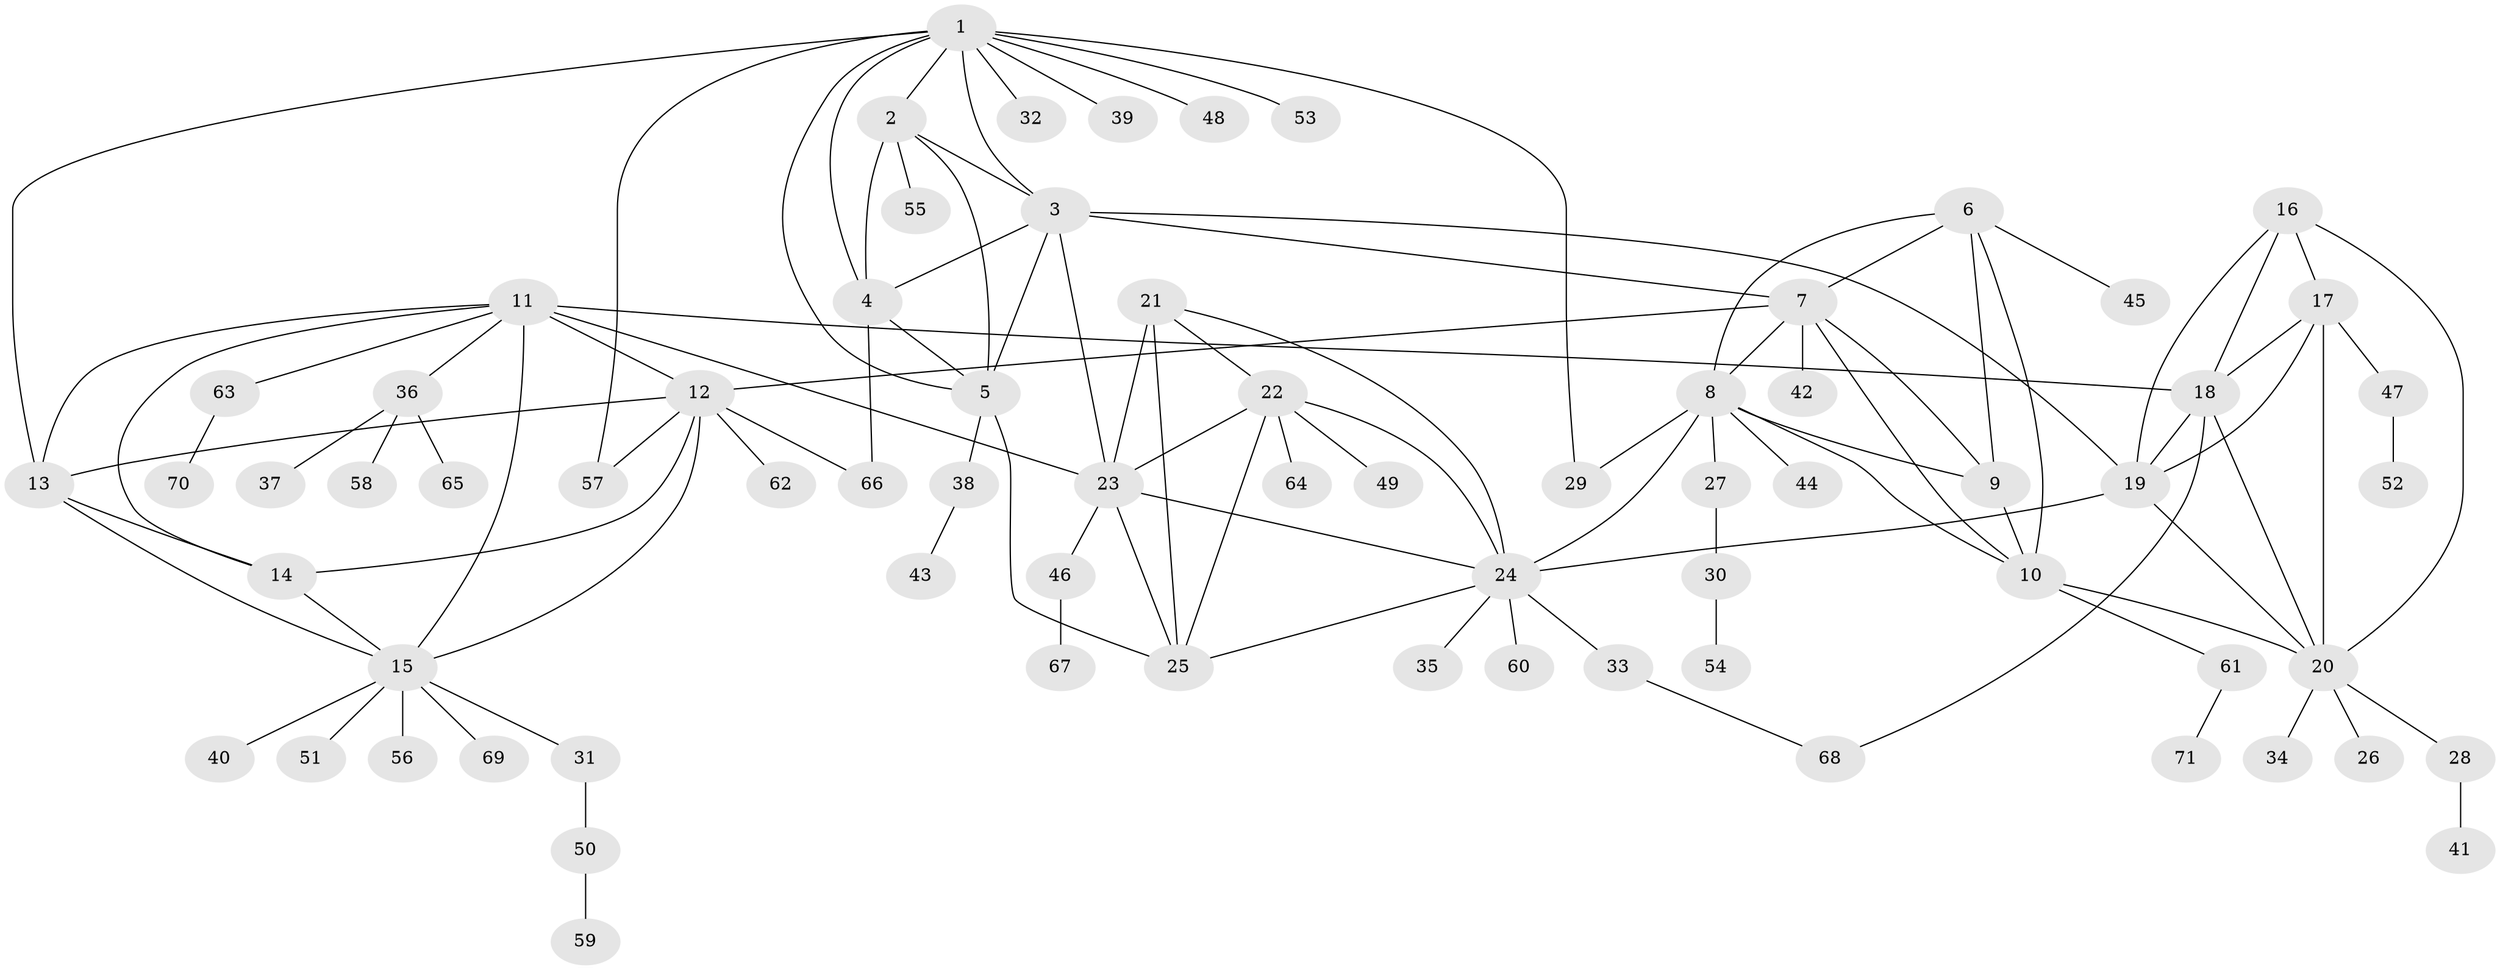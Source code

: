 // original degree distribution, {12: 0.009900990099009901, 6: 0.07920792079207921, 7: 0.04950495049504951, 8: 0.019801980198019802, 9: 0.039603960396039604, 5: 0.019801980198019802, 4: 0.019801980198019802, 10: 0.019801980198019802, 1: 0.5247524752475248, 2: 0.19801980198019803, 3: 0.019801980198019802}
// Generated by graph-tools (version 1.1) at 2025/52/03/04/25 22:52:38]
// undirected, 71 vertices, 111 edges
graph export_dot {
  node [color=gray90,style=filled];
  1;
  2;
  3;
  4;
  5;
  6;
  7;
  8;
  9;
  10;
  11;
  12;
  13;
  14;
  15;
  16;
  17;
  18;
  19;
  20;
  21;
  22;
  23;
  24;
  25;
  26;
  27;
  28;
  29;
  30;
  31;
  32;
  33;
  34;
  35;
  36;
  37;
  38;
  39;
  40;
  41;
  42;
  43;
  44;
  45;
  46;
  47;
  48;
  49;
  50;
  51;
  52;
  53;
  54;
  55;
  56;
  57;
  58;
  59;
  60;
  61;
  62;
  63;
  64;
  65;
  66;
  67;
  68;
  69;
  70;
  71;
  1 -- 2 [weight=1.0];
  1 -- 3 [weight=1.0];
  1 -- 4 [weight=1.0];
  1 -- 5 [weight=1.0];
  1 -- 13 [weight=1.0];
  1 -- 29 [weight=1.0];
  1 -- 32 [weight=1.0];
  1 -- 39 [weight=1.0];
  1 -- 48 [weight=1.0];
  1 -- 53 [weight=1.0];
  1 -- 57 [weight=1.0];
  2 -- 3 [weight=1.0];
  2 -- 4 [weight=1.0];
  2 -- 5 [weight=1.0];
  2 -- 55 [weight=1.0];
  3 -- 4 [weight=1.0];
  3 -- 5 [weight=1.0];
  3 -- 7 [weight=1.0];
  3 -- 19 [weight=1.0];
  3 -- 23 [weight=1.0];
  4 -- 5 [weight=1.0];
  4 -- 66 [weight=1.0];
  5 -- 25 [weight=1.0];
  5 -- 38 [weight=1.0];
  6 -- 7 [weight=1.0];
  6 -- 8 [weight=1.0];
  6 -- 9 [weight=1.0];
  6 -- 10 [weight=1.0];
  6 -- 45 [weight=1.0];
  7 -- 8 [weight=1.0];
  7 -- 9 [weight=1.0];
  7 -- 10 [weight=1.0];
  7 -- 12 [weight=1.0];
  7 -- 42 [weight=1.0];
  8 -- 9 [weight=1.0];
  8 -- 10 [weight=1.0];
  8 -- 24 [weight=1.0];
  8 -- 27 [weight=1.0];
  8 -- 29 [weight=1.0];
  8 -- 44 [weight=1.0];
  9 -- 10 [weight=1.0];
  10 -- 20 [weight=1.0];
  10 -- 61 [weight=1.0];
  11 -- 12 [weight=1.0];
  11 -- 13 [weight=1.0];
  11 -- 14 [weight=1.0];
  11 -- 15 [weight=1.0];
  11 -- 18 [weight=1.0];
  11 -- 23 [weight=2.0];
  11 -- 36 [weight=1.0];
  11 -- 63 [weight=1.0];
  12 -- 13 [weight=1.0];
  12 -- 14 [weight=1.0];
  12 -- 15 [weight=1.0];
  12 -- 57 [weight=1.0];
  12 -- 62 [weight=1.0];
  12 -- 66 [weight=1.0];
  13 -- 14 [weight=1.0];
  13 -- 15 [weight=1.0];
  14 -- 15 [weight=1.0];
  15 -- 31 [weight=1.0];
  15 -- 40 [weight=1.0];
  15 -- 51 [weight=1.0];
  15 -- 56 [weight=1.0];
  15 -- 69 [weight=1.0];
  16 -- 17 [weight=1.0];
  16 -- 18 [weight=1.0];
  16 -- 19 [weight=1.0];
  16 -- 20 [weight=1.0];
  17 -- 18 [weight=1.0];
  17 -- 19 [weight=1.0];
  17 -- 20 [weight=1.0];
  17 -- 47 [weight=1.0];
  18 -- 19 [weight=1.0];
  18 -- 20 [weight=1.0];
  18 -- 68 [weight=1.0];
  19 -- 20 [weight=1.0];
  19 -- 24 [weight=1.0];
  20 -- 26 [weight=1.0];
  20 -- 28 [weight=1.0];
  20 -- 34 [weight=1.0];
  21 -- 22 [weight=1.0];
  21 -- 23 [weight=4.0];
  21 -- 24 [weight=1.0];
  21 -- 25 [weight=1.0];
  22 -- 23 [weight=1.0];
  22 -- 24 [weight=1.0];
  22 -- 25 [weight=1.0];
  22 -- 49 [weight=1.0];
  22 -- 64 [weight=1.0];
  23 -- 24 [weight=1.0];
  23 -- 25 [weight=1.0];
  23 -- 46 [weight=1.0];
  24 -- 25 [weight=1.0];
  24 -- 33 [weight=1.0];
  24 -- 35 [weight=1.0];
  24 -- 60 [weight=1.0];
  27 -- 30 [weight=1.0];
  28 -- 41 [weight=1.0];
  30 -- 54 [weight=1.0];
  31 -- 50 [weight=1.0];
  33 -- 68 [weight=1.0];
  36 -- 37 [weight=1.0];
  36 -- 58 [weight=1.0];
  36 -- 65 [weight=1.0];
  38 -- 43 [weight=1.0];
  46 -- 67 [weight=1.0];
  47 -- 52 [weight=1.0];
  50 -- 59 [weight=1.0];
  61 -- 71 [weight=1.0];
  63 -- 70 [weight=1.0];
}
